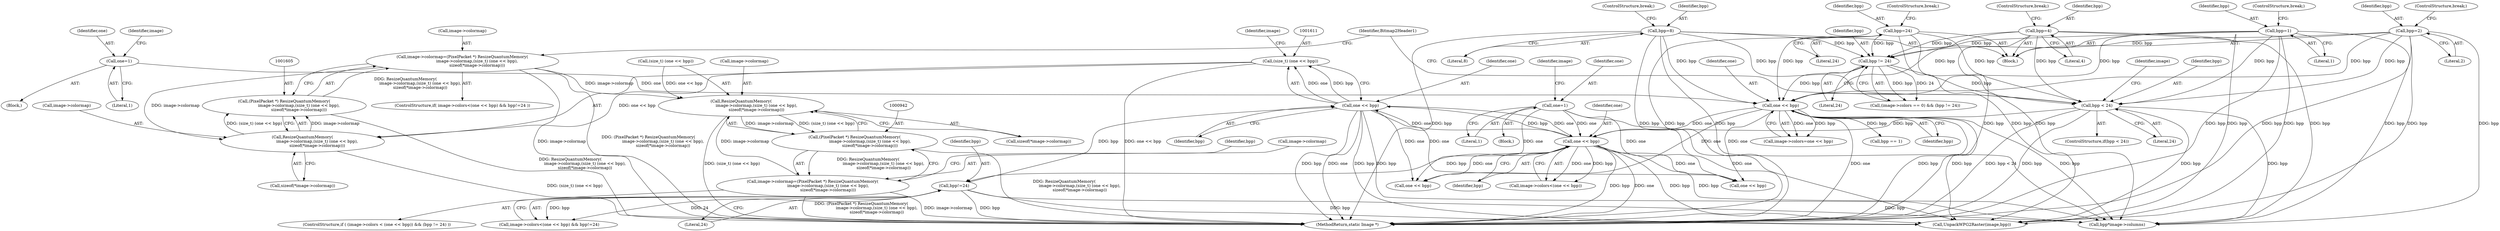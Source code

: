 digraph "0_ImageMagick_4eae304e773bad8a876c3c26fdffac24d4253ae4@pointer" {
"1001600" [label="(Call,image->colormap=(PixelPacket *) ResizeQuantumMemory(\n                       image->colormap,(size_t) (one << bpp),\n                       sizeof(*image->colormap)))"];
"1001604" [label="(Call,(PixelPacket *) ResizeQuantumMemory(\n                       image->colormap,(size_t) (one << bpp),\n                       sizeof(*image->colormap)))"];
"1001606" [label="(Call,ResizeQuantumMemory(\n                       image->colormap,(size_t) (one << bpp),\n                       sizeof(*image->colormap)))"];
"1001600" [label="(Call,image->colormap=(PixelPacket *) ResizeQuantumMemory(\n                       image->colormap,(size_t) (one << bpp),\n                       sizeof(*image->colormap)))"];
"1001610" [label="(Call,(size_t) (one << bpp))"];
"1001612" [label="(Call,one << bpp)"];
"1001594" [label="(Call,one << bpp)"];
"1001571" [label="(Call,one << bpp)"];
"1001564" [label="(Call,one=1)"];
"1001512" [label="(Call,bpp=8)"];
"1001517" [label="(Call,bpp=24)"];
"1001507" [label="(Call,bpp=4)"];
"1001559" [label="(Call,bpp != 24)"];
"1001497" [label="(Call,bpp=1)"];
"1001502" [label="(Call,bpp=2)"];
"1000191" [label="(Call,one=1)"];
"1001585" [label="(Call,bpp < 24)"];
"1001597" [label="(Call,bpp!=24)"];
"1000943" [label="(Call,ResizeQuantumMemory(\n                        image->colormap,(size_t) (one << bpp),\n                        sizeof(*image->colormap)))"];
"1000941" [label="(Call,(PixelPacket *) ResizeQuantumMemory(\n                        image->colormap,(size_t) (one << bpp),\n                        sizeof(*image->colormap)))"];
"1000937" [label="(Call,image->colormap=(PixelPacket *) ResizeQuantumMemory(\n                        image->colormap,(size_t) (one << bpp),\n                        sizeof(*image->colormap)))"];
"1001559" [label="(Call,bpp != 24)"];
"1001517" [label="(Call,bpp=24)"];
"1001499" [label="(Literal,1)"];
"1001607" [label="(Call,image->colormap)"];
"1000941" [label="(Call,(PixelPacket *) ResizeQuantumMemory(\n                        image->colormap,(size_t) (one << bpp),\n                        sizeof(*image->colormap)))"];
"1001514" [label="(Literal,8)"];
"1001612" [label="(Call,one << bpp)"];
"1001503" [label="(Identifier,bpp)"];
"1001587" [label="(Literal,24)"];
"1001592" [label="(Identifier,image)"];
"1001586" [label="(Identifier,bpp)"];
"1001588" [label="(ControlStructure,if( image->colors<(one << bpp) && bpp!=24 ))"];
"1001512" [label="(Call,bpp=8)"];
"1001604" [label="(Call,(PixelPacket *) ResizeQuantumMemory(\n                       image->colormap,(size_t) (one << bpp),\n                       sizeof(*image->colormap)))"];
"1001566" [label="(Literal,1)"];
"1000947" [label="(Call,(size_t) (one << bpp))"];
"1001600" [label="(Call,image->colormap=(PixelPacket *) ResizeQuantumMemory(\n                       image->colormap,(size_t) (one << bpp),\n                       sizeof(*image->colormap)))"];
"1001510" [label="(ControlStructure,break;)"];
"1000925" [label="(ControlStructure,if ( (image->colors < (one << bpp)) && (bpp != 24) ))"];
"1001585" [label="(Call,bpp < 24)"];
"1001519" [label="(Literal,24)"];
"1001504" [label="(Literal,2)"];
"1001698" [label="(Call,UnpackWPG2Raster(image,bpp))"];
"1001596" [label="(Identifier,bpp)"];
"1000193" [label="(Literal,1)"];
"1001565" [label="(Identifier,one)"];
"1001569" [label="(Identifier,image)"];
"1001498" [label="(Identifier,bpp)"];
"1000944" [label="(Call,image->colormap)"];
"1000938" [label="(Call,image->colormap)"];
"1001599" [label="(Literal,24)"];
"1000952" [label="(Call,sizeof(*image->colormap))"];
"1001595" [label="(Identifier,one)"];
"1001507" [label="(Call,bpp=4)"];
"1001584" [label="(ControlStructure,if(bpp < 24))"];
"1000958" [label="(Call,bpp == 1)"];
"1000191" [label="(Call,one=1)"];
"1001573" [label="(Identifier,bpp)"];
"1001601" [label="(Call,image->colormap)"];
"1001597" [label="(Call,bpp!=24)"];
"1001497" [label="(Call,bpp=1)"];
"1001505" [label="(ControlStructure,break;)"];
"1000192" [label="(Identifier,one)"];
"1001518" [label="(Identifier,bpp)"];
"1001553" [label="(Call,(image->colors == 0) && (bpp != 24))"];
"1000943" [label="(Call,ResizeQuantumMemory(\n                        image->colormap,(size_t) (one << bpp),\n                        sizeof(*image->colormap)))"];
"1001572" [label="(Identifier,one)"];
"1001615" [label="(Call,sizeof(*image->colormap))"];
"1001622" [label="(Identifier,Bitmap2Header1)"];
"1001520" [label="(ControlStructure,break;)"];
"1001508" [label="(Identifier,bpp)"];
"1001598" [label="(Identifier,bpp)"];
"1001614" [label="(Identifier,bpp)"];
"1001502" [label="(Call,bpp=2)"];
"1001495" [label="(Block,)"];
"1001606" [label="(Call,ResizeQuantumMemory(\n                       image->colormap,(size_t) (one << bpp),\n                       sizeof(*image->colormap)))"];
"1001590" [label="(Call,image->colors<(one << bpp))"];
"1001560" [label="(Identifier,bpp)"];
"1001610" [label="(Call,(size_t) (one << bpp))"];
"1000959" [label="(Identifier,bpp)"];
"1001515" [label="(ControlStructure,break;)"];
"1001562" [label="(Block,)"];
"1000844" [label="(Call,one << bpp)"];
"1001500" [label="(ControlStructure,break;)"];
"1001571" [label="(Call,one << bpp)"];
"1000195" [label="(Identifier,image)"];
"1001594" [label="(Call,one << bpp)"];
"1000931" [label="(Call,one << bpp)"];
"1001564" [label="(Call,one=1)"];
"1001589" [label="(Call,image->colors<(one << bpp) && bpp!=24)"];
"1001633" [label="(Call,bpp*image->columns)"];
"1001513" [label="(Identifier,bpp)"];
"1001613" [label="(Identifier,one)"];
"1001618" [label="(Identifier,image)"];
"1001561" [label="(Literal,24)"];
"1001567" [label="(Call,image->colors=one << bpp)"];
"1000141" [label="(Block,)"];
"1000937" [label="(Call,image->colormap=(PixelPacket *) ResizeQuantumMemory(\n                        image->colormap,(size_t) (one << bpp),\n                        sizeof(*image->colormap)))"];
"1001954" [label="(MethodReturn,static Image *)"];
"1001509" [label="(Literal,4)"];
"1001600" -> "1001588"  [label="AST: "];
"1001600" -> "1001604"  [label="CFG: "];
"1001601" -> "1001600"  [label="AST: "];
"1001604" -> "1001600"  [label="AST: "];
"1001622" -> "1001600"  [label="CFG: "];
"1001600" -> "1001954"  [label="DDG: (PixelPacket *) ResizeQuantumMemory(\n                       image->colormap,(size_t) (one << bpp),\n                       sizeof(*image->colormap))"];
"1001600" -> "1001954"  [label="DDG: image->colormap"];
"1001600" -> "1000943"  [label="DDG: image->colormap"];
"1001604" -> "1001600"  [label="DDG: ResizeQuantumMemory(\n                       image->colormap,(size_t) (one << bpp),\n                       sizeof(*image->colormap))"];
"1001600" -> "1001606"  [label="DDG: image->colormap"];
"1001604" -> "1001606"  [label="CFG: "];
"1001605" -> "1001604"  [label="AST: "];
"1001606" -> "1001604"  [label="AST: "];
"1001604" -> "1001954"  [label="DDG: ResizeQuantumMemory(\n                       image->colormap,(size_t) (one << bpp),\n                       sizeof(*image->colormap))"];
"1001606" -> "1001604"  [label="DDG: image->colormap"];
"1001606" -> "1001604"  [label="DDG: (size_t) (one << bpp)"];
"1001606" -> "1001615"  [label="CFG: "];
"1001607" -> "1001606"  [label="AST: "];
"1001610" -> "1001606"  [label="AST: "];
"1001615" -> "1001606"  [label="AST: "];
"1001606" -> "1001954"  [label="DDG: (size_t) (one << bpp)"];
"1001610" -> "1001606"  [label="DDG: one << bpp"];
"1001610" -> "1001612"  [label="CFG: "];
"1001611" -> "1001610"  [label="AST: "];
"1001612" -> "1001610"  [label="AST: "];
"1001618" -> "1001610"  [label="CFG: "];
"1001610" -> "1001954"  [label="DDG: one << bpp"];
"1001612" -> "1001610"  [label="DDG: one"];
"1001612" -> "1001610"  [label="DDG: bpp"];
"1001612" -> "1001614"  [label="CFG: "];
"1001613" -> "1001612"  [label="AST: "];
"1001614" -> "1001612"  [label="AST: "];
"1001612" -> "1001954"  [label="DDG: bpp"];
"1001612" -> "1001954"  [label="DDG: one"];
"1001612" -> "1000844"  [label="DDG: one"];
"1001612" -> "1000931"  [label="DDG: one"];
"1001612" -> "1001594"  [label="DDG: one"];
"1001594" -> "1001612"  [label="DDG: one"];
"1001594" -> "1001612"  [label="DDG: bpp"];
"1001597" -> "1001612"  [label="DDG: bpp"];
"1001612" -> "1001633"  [label="DDG: bpp"];
"1001612" -> "1001698"  [label="DDG: bpp"];
"1001594" -> "1001590"  [label="AST: "];
"1001594" -> "1001596"  [label="CFG: "];
"1001595" -> "1001594"  [label="AST: "];
"1001596" -> "1001594"  [label="AST: "];
"1001590" -> "1001594"  [label="CFG: "];
"1001594" -> "1001954"  [label="DDG: bpp"];
"1001594" -> "1001954"  [label="DDG: one"];
"1001594" -> "1000844"  [label="DDG: one"];
"1001594" -> "1000931"  [label="DDG: one"];
"1001594" -> "1001590"  [label="DDG: one"];
"1001594" -> "1001590"  [label="DDG: bpp"];
"1001571" -> "1001594"  [label="DDG: one"];
"1000191" -> "1001594"  [label="DDG: one"];
"1001585" -> "1001594"  [label="DDG: bpp"];
"1001594" -> "1001597"  [label="DDG: bpp"];
"1001594" -> "1001633"  [label="DDG: bpp"];
"1001594" -> "1001698"  [label="DDG: bpp"];
"1001571" -> "1001567"  [label="AST: "];
"1001571" -> "1001573"  [label="CFG: "];
"1001572" -> "1001571"  [label="AST: "];
"1001573" -> "1001571"  [label="AST: "];
"1001567" -> "1001571"  [label="CFG: "];
"1001571" -> "1001954"  [label="DDG: bpp"];
"1001571" -> "1001954"  [label="DDG: one"];
"1001571" -> "1000844"  [label="DDG: one"];
"1001571" -> "1000931"  [label="DDG: one"];
"1001571" -> "1000958"  [label="DDG: bpp"];
"1001571" -> "1001567"  [label="DDG: one"];
"1001571" -> "1001567"  [label="DDG: bpp"];
"1001564" -> "1001571"  [label="DDG: one"];
"1001512" -> "1001571"  [label="DDG: bpp"];
"1001517" -> "1001571"  [label="DDG: bpp"];
"1001507" -> "1001571"  [label="DDG: bpp"];
"1001559" -> "1001571"  [label="DDG: bpp"];
"1001497" -> "1001571"  [label="DDG: bpp"];
"1001502" -> "1001571"  [label="DDG: bpp"];
"1001571" -> "1001633"  [label="DDG: bpp"];
"1001571" -> "1001698"  [label="DDG: bpp"];
"1001564" -> "1001562"  [label="AST: "];
"1001564" -> "1001566"  [label="CFG: "];
"1001565" -> "1001564"  [label="AST: "];
"1001566" -> "1001564"  [label="AST: "];
"1001569" -> "1001564"  [label="CFG: "];
"1001512" -> "1001495"  [label="AST: "];
"1001512" -> "1001514"  [label="CFG: "];
"1001513" -> "1001512"  [label="AST: "];
"1001514" -> "1001512"  [label="AST: "];
"1001515" -> "1001512"  [label="CFG: "];
"1001512" -> "1001954"  [label="DDG: bpp"];
"1001512" -> "1001559"  [label="DDG: bpp"];
"1001512" -> "1001585"  [label="DDG: bpp"];
"1001512" -> "1001633"  [label="DDG: bpp"];
"1001512" -> "1001698"  [label="DDG: bpp"];
"1001517" -> "1001495"  [label="AST: "];
"1001517" -> "1001519"  [label="CFG: "];
"1001518" -> "1001517"  [label="AST: "];
"1001519" -> "1001517"  [label="AST: "];
"1001520" -> "1001517"  [label="CFG: "];
"1001517" -> "1001954"  [label="DDG: bpp"];
"1001517" -> "1001559"  [label="DDG: bpp"];
"1001517" -> "1001585"  [label="DDG: bpp"];
"1001517" -> "1001633"  [label="DDG: bpp"];
"1001517" -> "1001698"  [label="DDG: bpp"];
"1001507" -> "1001495"  [label="AST: "];
"1001507" -> "1001509"  [label="CFG: "];
"1001508" -> "1001507"  [label="AST: "];
"1001509" -> "1001507"  [label="AST: "];
"1001510" -> "1001507"  [label="CFG: "];
"1001507" -> "1001954"  [label="DDG: bpp"];
"1001507" -> "1001559"  [label="DDG: bpp"];
"1001507" -> "1001585"  [label="DDG: bpp"];
"1001507" -> "1001633"  [label="DDG: bpp"];
"1001507" -> "1001698"  [label="DDG: bpp"];
"1001559" -> "1001553"  [label="AST: "];
"1001559" -> "1001561"  [label="CFG: "];
"1001560" -> "1001559"  [label="AST: "];
"1001561" -> "1001559"  [label="AST: "];
"1001553" -> "1001559"  [label="CFG: "];
"1001559" -> "1001553"  [label="DDG: bpp"];
"1001559" -> "1001553"  [label="DDG: 24"];
"1001497" -> "1001559"  [label="DDG: bpp"];
"1001502" -> "1001559"  [label="DDG: bpp"];
"1001559" -> "1001585"  [label="DDG: bpp"];
"1001497" -> "1001495"  [label="AST: "];
"1001497" -> "1001499"  [label="CFG: "];
"1001498" -> "1001497"  [label="AST: "];
"1001499" -> "1001497"  [label="AST: "];
"1001500" -> "1001497"  [label="CFG: "];
"1001497" -> "1001954"  [label="DDG: bpp"];
"1001497" -> "1001585"  [label="DDG: bpp"];
"1001497" -> "1001633"  [label="DDG: bpp"];
"1001497" -> "1001698"  [label="DDG: bpp"];
"1001502" -> "1001495"  [label="AST: "];
"1001502" -> "1001504"  [label="CFG: "];
"1001503" -> "1001502"  [label="AST: "];
"1001504" -> "1001502"  [label="AST: "];
"1001505" -> "1001502"  [label="CFG: "];
"1001502" -> "1001954"  [label="DDG: bpp"];
"1001502" -> "1001585"  [label="DDG: bpp"];
"1001502" -> "1001633"  [label="DDG: bpp"];
"1001502" -> "1001698"  [label="DDG: bpp"];
"1000191" -> "1000141"  [label="AST: "];
"1000191" -> "1000193"  [label="CFG: "];
"1000192" -> "1000191"  [label="AST: "];
"1000193" -> "1000191"  [label="AST: "];
"1000195" -> "1000191"  [label="CFG: "];
"1000191" -> "1001954"  [label="DDG: one"];
"1000191" -> "1000844"  [label="DDG: one"];
"1000191" -> "1000931"  [label="DDG: one"];
"1001585" -> "1001584"  [label="AST: "];
"1001585" -> "1001587"  [label="CFG: "];
"1001586" -> "1001585"  [label="AST: "];
"1001587" -> "1001585"  [label="AST: "];
"1001592" -> "1001585"  [label="CFG: "];
"1001622" -> "1001585"  [label="CFG: "];
"1001585" -> "1001954"  [label="DDG: bpp < 24"];
"1001585" -> "1001954"  [label="DDG: bpp"];
"1001585" -> "1001633"  [label="DDG: bpp"];
"1001585" -> "1001698"  [label="DDG: bpp"];
"1001597" -> "1001589"  [label="AST: "];
"1001597" -> "1001599"  [label="CFG: "];
"1001598" -> "1001597"  [label="AST: "];
"1001599" -> "1001597"  [label="AST: "];
"1001589" -> "1001597"  [label="CFG: "];
"1001597" -> "1001954"  [label="DDG: bpp"];
"1001597" -> "1001589"  [label="DDG: bpp"];
"1001597" -> "1001589"  [label="DDG: 24"];
"1001597" -> "1001633"  [label="DDG: bpp"];
"1001597" -> "1001698"  [label="DDG: bpp"];
"1000943" -> "1000941"  [label="AST: "];
"1000943" -> "1000952"  [label="CFG: "];
"1000944" -> "1000943"  [label="AST: "];
"1000947" -> "1000943"  [label="AST: "];
"1000952" -> "1000943"  [label="AST: "];
"1000941" -> "1000943"  [label="CFG: "];
"1000943" -> "1001954"  [label="DDG: (size_t) (one << bpp)"];
"1000943" -> "1000941"  [label="DDG: image->colormap"];
"1000943" -> "1000941"  [label="DDG: (size_t) (one << bpp)"];
"1000937" -> "1000943"  [label="DDG: image->colormap"];
"1000947" -> "1000943"  [label="DDG: one << bpp"];
"1000941" -> "1000937"  [label="AST: "];
"1000942" -> "1000941"  [label="AST: "];
"1000937" -> "1000941"  [label="CFG: "];
"1000941" -> "1001954"  [label="DDG: ResizeQuantumMemory(\n                        image->colormap,(size_t) (one << bpp),\n                        sizeof(*image->colormap))"];
"1000941" -> "1000937"  [label="DDG: ResizeQuantumMemory(\n                        image->colormap,(size_t) (one << bpp),\n                        sizeof(*image->colormap))"];
"1000937" -> "1000925"  [label="AST: "];
"1000938" -> "1000937"  [label="AST: "];
"1000959" -> "1000937"  [label="CFG: "];
"1000937" -> "1001954"  [label="DDG: image->colormap"];
"1000937" -> "1001954"  [label="DDG: (PixelPacket *) ResizeQuantumMemory(\n                        image->colormap,(size_t) (one << bpp),\n                        sizeof(*image->colormap))"];
}
